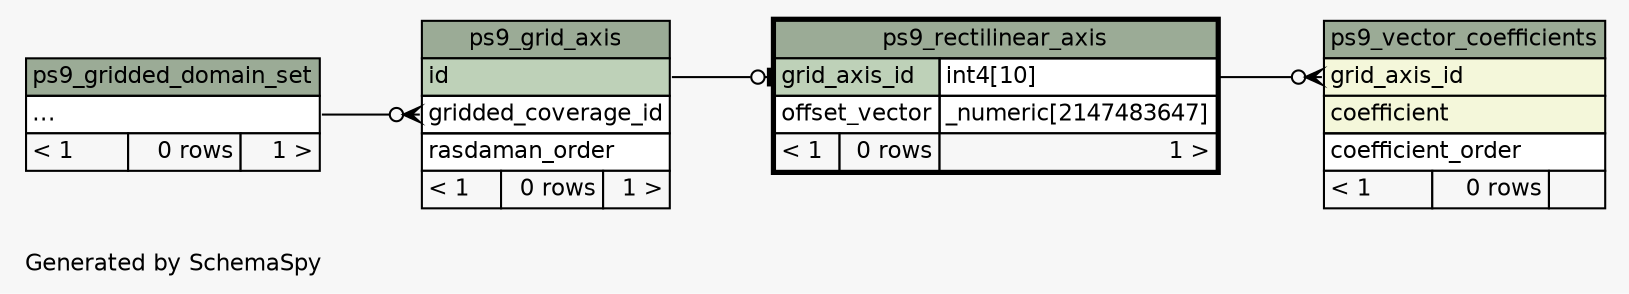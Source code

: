 // dot 2.26.3 on Linux 3.2.0-2-amd64
// SchemaSpy rev 590
digraph "twoDegreesRelationshipsDiagram" {
  graph [
    rankdir="RL"
    bgcolor="#f7f7f7"
    label="\nGenerated by SchemaSpy"
    labeljust="l"
    nodesep="0.18"
    ranksep="0.46"
    fontname="Helvetica"
    fontsize="11"
  ];
  node [
    fontname="Helvetica"
    fontsize="11"
    shape="plaintext"
  ];
  edge [
    arrowsize="0.8"
  ];
  "ps9_grid_axis":"gridded_coverage_id":w -> "ps9_gridded_domain_set":"elipses":e [arrowhead=none dir=back arrowtail=crowodot];
  "ps9_rectilinear_axis":"grid_axis_id":w -> "ps9_grid_axis":"id":e [arrowhead=none dir=back arrowtail=teeodot];
  "ps9_vector_coefficients":"grid_axis_id":w -> "ps9_rectilinear_axis":"grid_axis_id.type":e [arrowhead=none dir=back arrowtail=crowodot];
  "ps9_grid_axis" [
    label=<
    <TABLE BORDER="0" CELLBORDER="1" CELLSPACING="0" BGCOLOR="#ffffff">
      <TR><TD COLSPAN="3" BGCOLOR="#9bab96" ALIGN="CENTER">ps9_grid_axis</TD></TR>
      <TR><TD PORT="id" COLSPAN="3" BGCOLOR="#bed1b8" ALIGN="LEFT">id</TD></TR>
      <TR><TD PORT="gridded_coverage_id" COLSPAN="3" ALIGN="LEFT">gridded_coverage_id</TD></TR>
      <TR><TD PORT="rasdaman_order" COLSPAN="3" ALIGN="LEFT">rasdaman_order</TD></TR>
      <TR><TD ALIGN="LEFT" BGCOLOR="#f7f7f7">&lt; 1</TD><TD ALIGN="RIGHT" BGCOLOR="#f7f7f7">0 rows</TD><TD ALIGN="RIGHT" BGCOLOR="#f7f7f7">1 &gt;</TD></TR>
    </TABLE>>
    URL="ps9_grid_axis.html"
    tooltip="ps9_grid_axis"
  ];
  "ps9_gridded_domain_set" [
    label=<
    <TABLE BORDER="0" CELLBORDER="1" CELLSPACING="0" BGCOLOR="#ffffff">
      <TR><TD COLSPAN="3" BGCOLOR="#9bab96" ALIGN="CENTER">ps9_gridded_domain_set</TD></TR>
      <TR><TD PORT="elipses" COLSPAN="3" ALIGN="LEFT">...</TD></TR>
      <TR><TD ALIGN="LEFT" BGCOLOR="#f7f7f7">&lt; 1</TD><TD ALIGN="RIGHT" BGCOLOR="#f7f7f7">0 rows</TD><TD ALIGN="RIGHT" BGCOLOR="#f7f7f7">1 &gt;</TD></TR>
    </TABLE>>
    URL="ps9_gridded_domain_set.html"
    tooltip="ps9_gridded_domain_set"
  ];
  "ps9_rectilinear_axis" [
    label=<
    <TABLE BORDER="2" CELLBORDER="1" CELLSPACING="0" BGCOLOR="#ffffff">
      <TR><TD COLSPAN="3" BGCOLOR="#9bab96" ALIGN="CENTER">ps9_rectilinear_axis</TD></TR>
      <TR><TD PORT="grid_axis_id" COLSPAN="2" BGCOLOR="#bed1b8" ALIGN="LEFT">grid_axis_id</TD><TD PORT="grid_axis_id.type" ALIGN="LEFT">int4[10]</TD></TR>
      <TR><TD PORT="offset_vector" COLSPAN="2" ALIGN="LEFT">offset_vector</TD><TD PORT="offset_vector.type" ALIGN="LEFT">_numeric[2147483647]</TD></TR>
      <TR><TD ALIGN="LEFT" BGCOLOR="#f7f7f7">&lt; 1</TD><TD ALIGN="RIGHT" BGCOLOR="#f7f7f7">0 rows</TD><TD ALIGN="RIGHT" BGCOLOR="#f7f7f7">1 &gt;</TD></TR>
    </TABLE>>
    URL="ps9_rectilinear_axis.html"
    tooltip="ps9_rectilinear_axis"
  ];
  "ps9_vector_coefficients" [
    label=<
    <TABLE BORDER="0" CELLBORDER="1" CELLSPACING="0" BGCOLOR="#ffffff">
      <TR><TD COLSPAN="3" BGCOLOR="#9bab96" ALIGN="CENTER">ps9_vector_coefficients</TD></TR>
      <TR><TD PORT="grid_axis_id" COLSPAN="3" BGCOLOR="#f4f7da" ALIGN="LEFT">grid_axis_id</TD></TR>
      <TR><TD PORT="coefficient" COLSPAN="3" BGCOLOR="#f4f7da" ALIGN="LEFT">coefficient</TD></TR>
      <TR><TD PORT="coefficient_order" COLSPAN="3" ALIGN="LEFT">coefficient_order</TD></TR>
      <TR><TD ALIGN="LEFT" BGCOLOR="#f7f7f7">&lt; 1</TD><TD ALIGN="RIGHT" BGCOLOR="#f7f7f7">0 rows</TD><TD ALIGN="RIGHT" BGCOLOR="#f7f7f7">  </TD></TR>
    </TABLE>>
    URL="ps9_vector_coefficients.html"
    tooltip="ps9_vector_coefficients"
  ];
}
